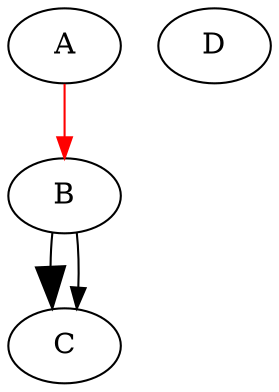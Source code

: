 digraph "Some Unique Identifier" {
	node [label="\N",
		"my attribute"=defaultvalue
	];
	edge [arrowsize=1.0,
		color=black
	];
	A	["my attribute"=othervalue];
	A -> B	[key="Some edge name",
		color=red];
	B -> C	[key="Some edge name",
		arrowsize=2.0];
	B -> C	[key="Another edge name"];
	D;
}
